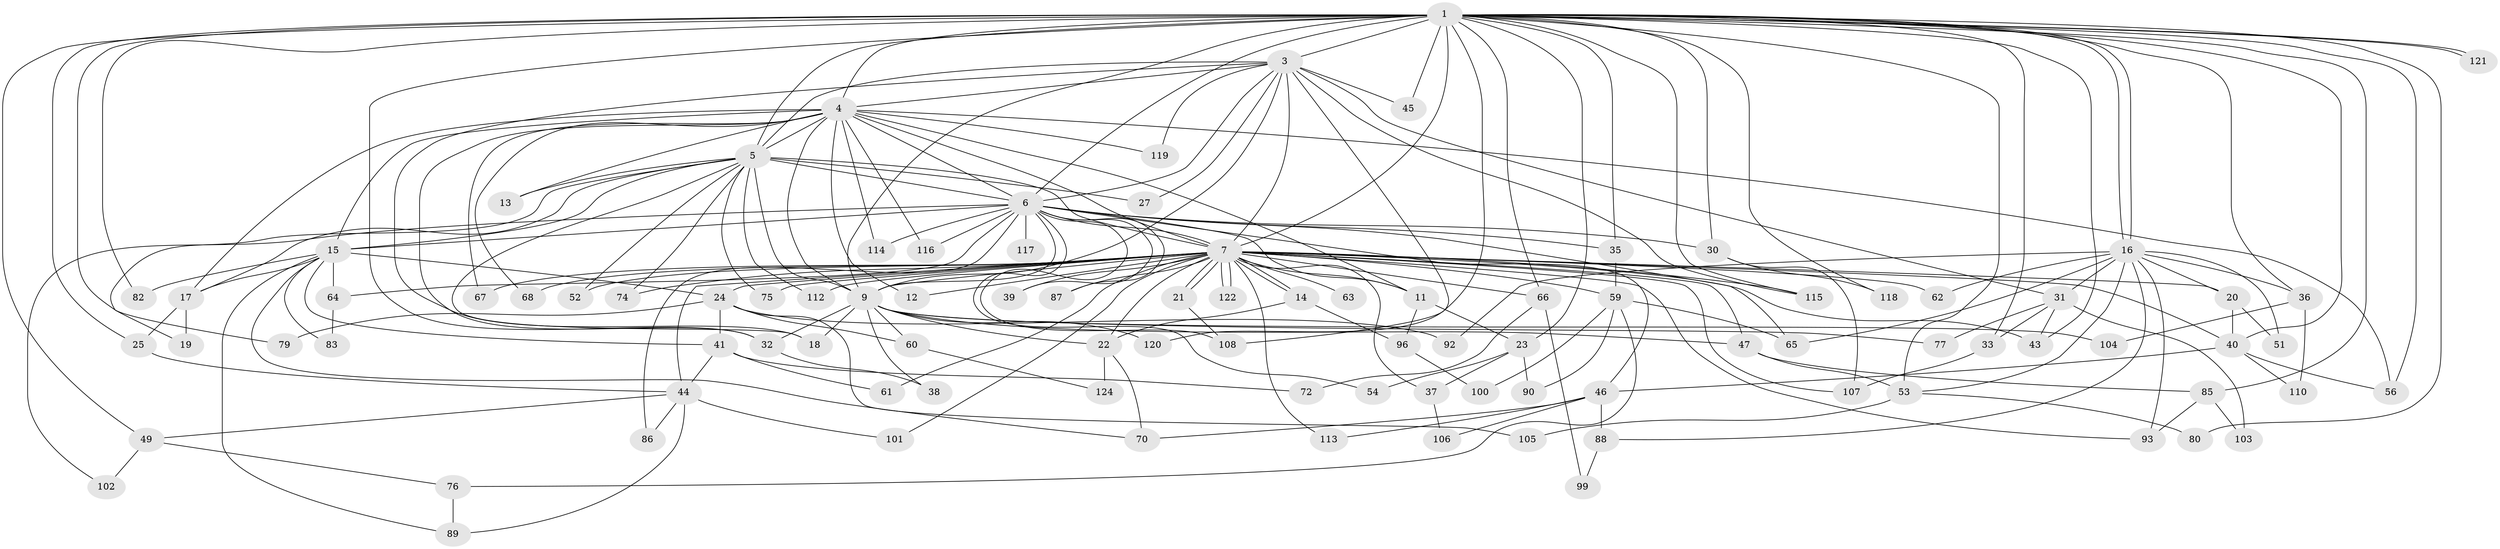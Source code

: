// Generated by graph-tools (version 1.1) at 2025/51/02/27/25 19:51:44]
// undirected, 97 vertices, 217 edges
graph export_dot {
graph [start="1"]
  node [color=gray90,style=filled];
  1 [super="+2"];
  3 [super="+126"];
  4 [super="+94"];
  5 [super="+10"];
  6 [super="+34"];
  7 [super="+8"];
  9 [super="+48"];
  11 [super="+84"];
  12;
  13;
  14;
  15 [super="+50"];
  16 [super="+26"];
  17 [super="+111"];
  18 [super="+109"];
  19;
  20 [super="+42"];
  21 [super="+28"];
  22 [super="+69"];
  23 [super="+29"];
  24 [super="+58"];
  25;
  27;
  30;
  31 [super="+57"];
  32 [super="+81"];
  33 [super="+123"];
  35;
  36;
  37;
  38;
  39;
  40 [super="+97"];
  41;
  43;
  44 [super="+55"];
  45;
  46 [super="+78"];
  47;
  49;
  51;
  52;
  53 [super="+73"];
  54;
  56;
  59 [super="+71"];
  60;
  61;
  62;
  63;
  64;
  65;
  66 [super="+98"];
  67;
  68;
  70;
  72;
  74;
  75;
  76 [super="+91"];
  77;
  79;
  80;
  82;
  83;
  85 [super="+95"];
  86;
  87;
  88;
  89;
  90;
  92;
  93;
  96;
  99;
  100;
  101;
  102;
  103;
  104;
  105;
  106;
  107;
  108;
  110;
  112;
  113;
  114;
  115 [super="+125"];
  116;
  117;
  118;
  119;
  120;
  121;
  122;
  124;
  1 -- 3 [weight=2];
  1 -- 4 [weight=2];
  1 -- 5 [weight=4];
  1 -- 6 [weight=2];
  1 -- 7 [weight=4];
  1 -- 9 [weight=3];
  1 -- 16 [weight=2];
  1 -- 16;
  1 -- 23 [weight=2];
  1 -- 25;
  1 -- 30;
  1 -- 33;
  1 -- 40;
  1 -- 43;
  1 -- 45;
  1 -- 56;
  1 -- 79;
  1 -- 80;
  1 -- 82;
  1 -- 85;
  1 -- 118;
  1 -- 120;
  1 -- 121;
  1 -- 121;
  1 -- 66;
  1 -- 35;
  1 -- 36;
  1 -- 49;
  1 -- 115;
  1 -- 32;
  1 -- 53;
  3 -- 4;
  3 -- 5 [weight=2];
  3 -- 6;
  3 -- 7 [weight=2];
  3 -- 9;
  3 -- 18;
  3 -- 27;
  3 -- 31;
  3 -- 45;
  3 -- 115;
  3 -- 119;
  3 -- 108;
  4 -- 5 [weight=3];
  4 -- 6;
  4 -- 7 [weight=2];
  4 -- 9;
  4 -- 12;
  4 -- 13;
  4 -- 32;
  4 -- 56;
  4 -- 67;
  4 -- 68;
  4 -- 114;
  4 -- 116;
  4 -- 119;
  4 -- 15;
  4 -- 17;
  4 -- 11;
  5 -- 6 [weight=2];
  5 -- 7 [weight=4];
  5 -- 9 [weight=2];
  5 -- 27;
  5 -- 52;
  5 -- 74;
  5 -- 75;
  5 -- 13;
  5 -- 15;
  5 -- 17;
  5 -- 19;
  5 -- 112;
  5 -- 18;
  6 -- 7 [weight=3];
  6 -- 9;
  6 -- 11;
  6 -- 15;
  6 -- 30;
  6 -- 35;
  6 -- 39;
  6 -- 46;
  6 -- 54;
  6 -- 64;
  6 -- 65;
  6 -- 86;
  6 -- 87;
  6 -- 102;
  6 -- 108;
  6 -- 114;
  6 -- 117 [weight=2];
  6 -- 116;
  7 -- 9 [weight=2];
  7 -- 11;
  7 -- 14;
  7 -- 14;
  7 -- 21 [weight=2];
  7 -- 21;
  7 -- 24;
  7 -- 37;
  7 -- 39;
  7 -- 43;
  7 -- 59;
  7 -- 61;
  7 -- 62;
  7 -- 63 [weight=2];
  7 -- 67;
  7 -- 74;
  7 -- 75;
  7 -- 107;
  7 -- 112;
  7 -- 122;
  7 -- 122;
  7 -- 66 [weight=2];
  7 -- 68;
  7 -- 12;
  7 -- 20;
  7 -- 87;
  7 -- 93;
  7 -- 101;
  7 -- 40;
  7 -- 47;
  7 -- 113;
  7 -- 52;
  7 -- 115;
  7 -- 44;
  7 -- 22;
  9 -- 18;
  9 -- 22;
  9 -- 32;
  9 -- 38;
  9 -- 47;
  9 -- 60;
  9 -- 77;
  9 -- 104;
  9 -- 120;
  11 -- 96;
  11 -- 23;
  14 -- 22;
  14 -- 96;
  15 -- 17;
  15 -- 24;
  15 -- 41;
  15 -- 64;
  15 -- 70;
  15 -- 82;
  15 -- 83;
  15 -- 89;
  16 -- 20;
  16 -- 31;
  16 -- 36;
  16 -- 51;
  16 -- 53;
  16 -- 62;
  16 -- 65;
  16 -- 88;
  16 -- 92;
  16 -- 93;
  17 -- 19;
  17 -- 25;
  20 -- 51;
  20 -- 40;
  21 -- 108;
  22 -- 70;
  22 -- 124;
  23 -- 37;
  23 -- 90;
  23 -- 54;
  24 -- 41 [weight=2];
  24 -- 60;
  24 -- 79;
  24 -- 92;
  24 -- 105;
  25 -- 44;
  30 -- 107;
  30 -- 118;
  31 -- 33;
  31 -- 77;
  31 -- 103;
  31 -- 43;
  32 -- 38;
  33 -- 107;
  35 -- 59;
  36 -- 104;
  36 -- 110;
  37 -- 106;
  40 -- 46;
  40 -- 110;
  40 -- 56;
  41 -- 44;
  41 -- 61;
  41 -- 72;
  44 -- 49;
  44 -- 89;
  44 -- 101;
  44 -- 86;
  46 -- 88;
  46 -- 106;
  46 -- 113;
  46 -- 70;
  47 -- 53;
  47 -- 85;
  49 -- 76;
  49 -- 102;
  53 -- 80;
  53 -- 105;
  59 -- 76;
  59 -- 90;
  59 -- 65;
  59 -- 100;
  60 -- 124;
  64 -- 83;
  66 -- 72;
  66 -- 99;
  76 -- 89;
  85 -- 103;
  85 -- 93;
  88 -- 99;
  96 -- 100;
}
